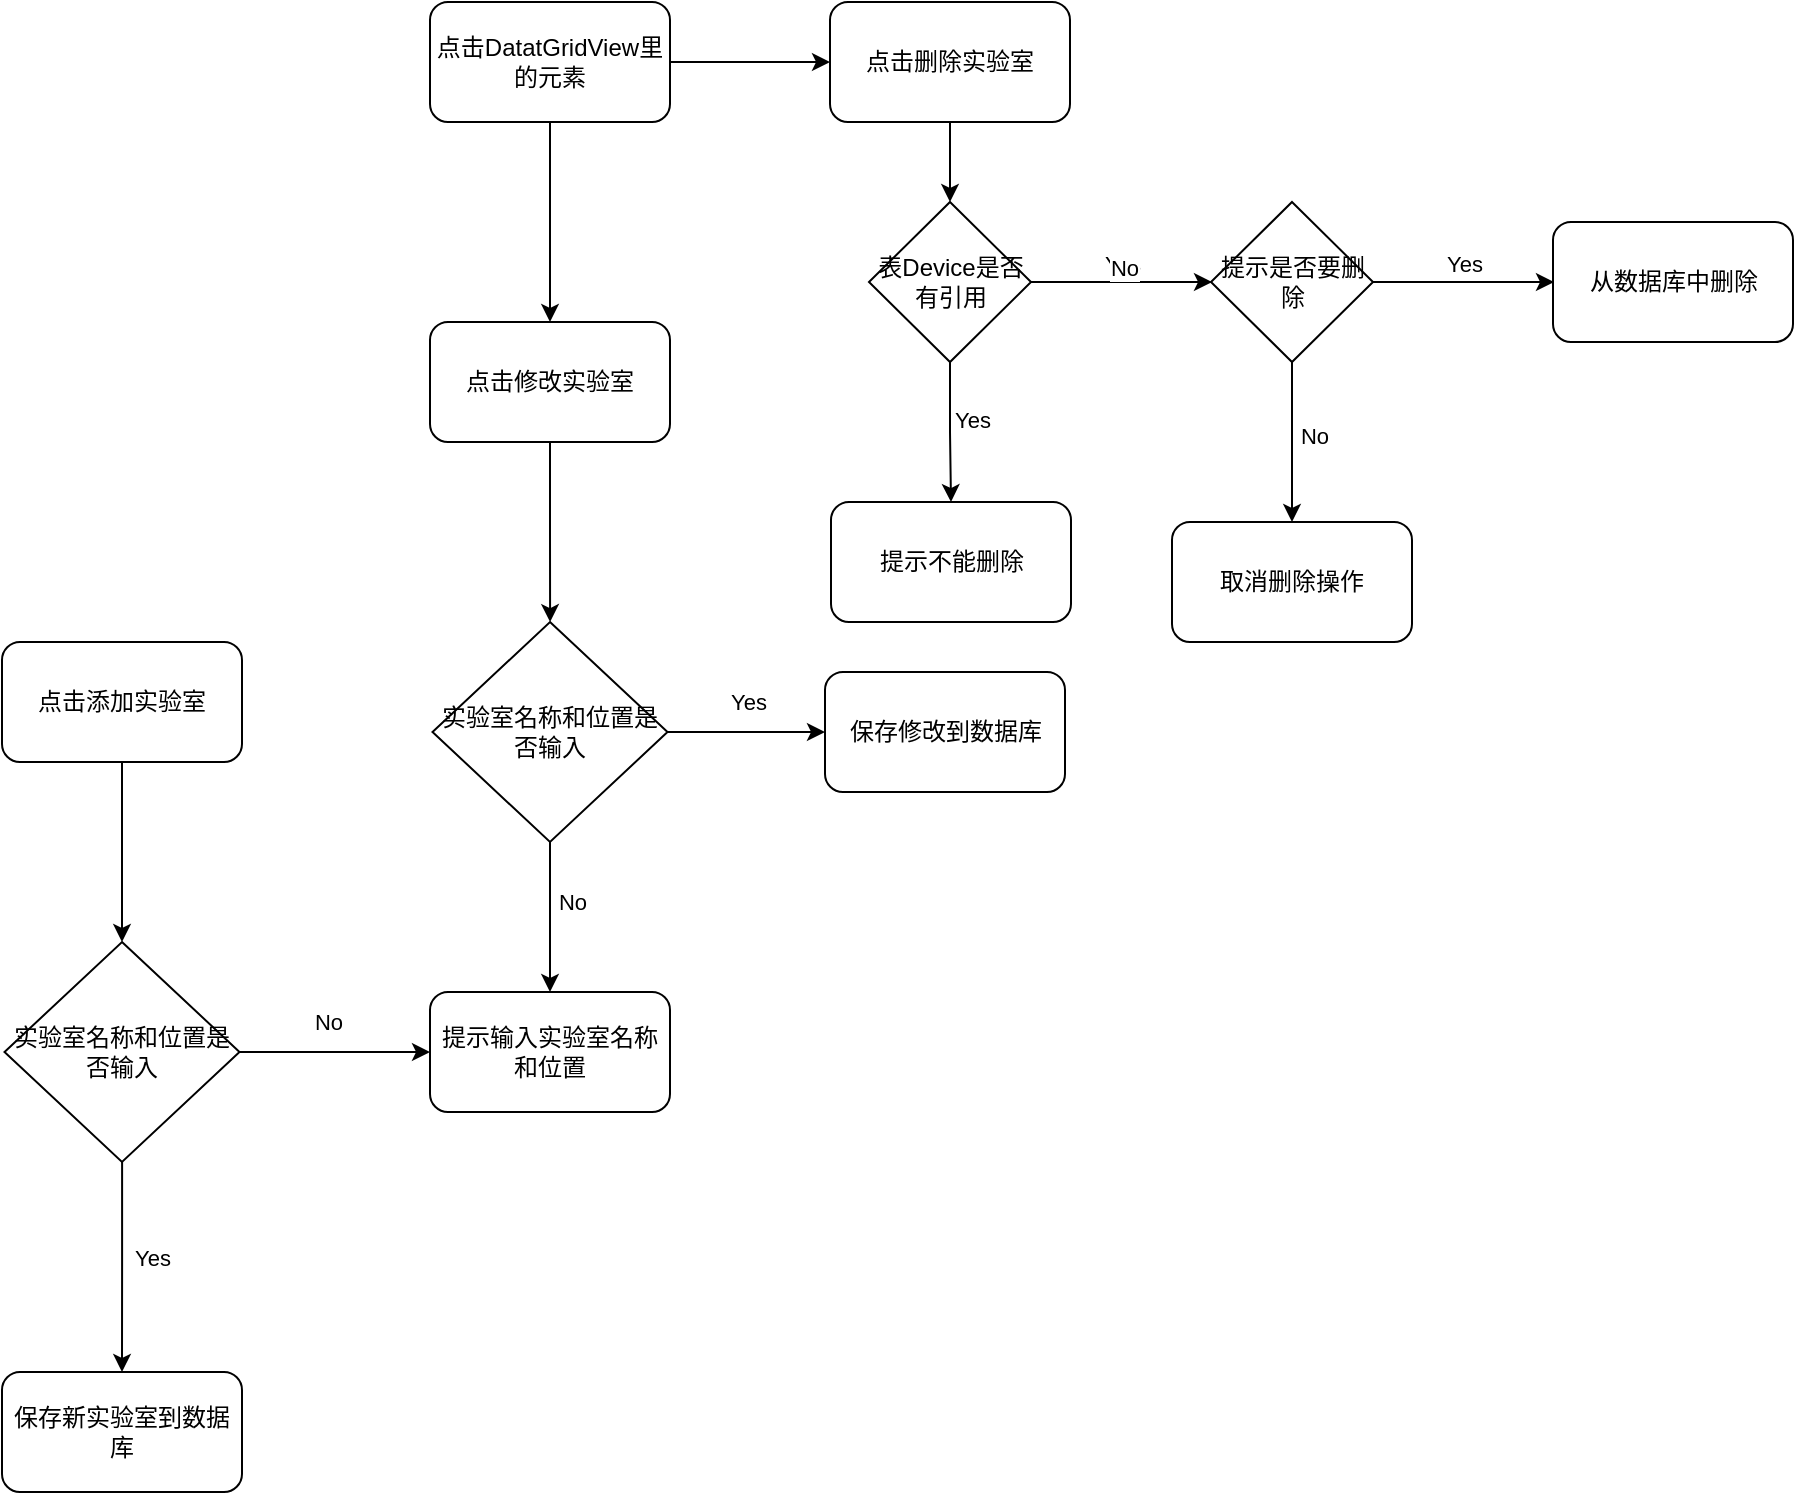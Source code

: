 <mxfile version="24.7.8">
  <diagram id="C5RBs43oDa-KdzZeNtuy" name="Page-1">
    <mxGraphModel dx="1104" dy="1922" grid="1" gridSize="10" guides="1" tooltips="1" connect="1" arrows="1" fold="1" page="1" pageScale="1" pageWidth="827" pageHeight="1169" math="0" shadow="0">
      <root>
        <mxCell id="WIyWlLk6GJQsqaUBKTNV-0" />
        <mxCell id="WIyWlLk6GJQsqaUBKTNV-1" parent="WIyWlLk6GJQsqaUBKTNV-0" />
        <mxCell id="3yjKPQuZrr2qQNjok_8Q-5" value="" style="edgeStyle=orthogonalEdgeStyle;rounded=0;orthogonalLoop=1;jettySize=auto;html=1;" parent="WIyWlLk6GJQsqaUBKTNV-1" source="3yjKPQuZrr2qQNjok_8Q-1" target="3yjKPQuZrr2qQNjok_8Q-4" edge="1">
          <mxGeometry relative="1" as="geometry" />
        </mxCell>
        <mxCell id="3yjKPQuZrr2qQNjok_8Q-11" value="Yes" style="edgeLabel;html=1;align=center;verticalAlign=middle;resizable=0;points=[];" parent="3yjKPQuZrr2qQNjok_8Q-5" vertex="1" connectable="0">
          <mxGeometry x="-0.092" y="4" relative="1" as="geometry">
            <mxPoint x="11" as="offset" />
          </mxGeometry>
        </mxCell>
        <mxCell id="3yjKPQuZrr2qQNjok_8Q-7" value="" style="edgeStyle=orthogonalEdgeStyle;rounded=0;orthogonalLoop=1;jettySize=auto;html=1;" parent="WIyWlLk6GJQsqaUBKTNV-1" source="3yjKPQuZrr2qQNjok_8Q-1" target="3yjKPQuZrr2qQNjok_8Q-6" edge="1">
          <mxGeometry relative="1" as="geometry" />
        </mxCell>
        <mxCell id="3yjKPQuZrr2qQNjok_8Q-10" value="No" style="edgeLabel;html=1;align=center;verticalAlign=middle;resizable=0;points=[];" parent="3yjKPQuZrr2qQNjok_8Q-7" vertex="1" connectable="0">
          <mxGeometry x="-0.204" y="-3" relative="1" as="geometry">
            <mxPoint x="6" y="-18" as="offset" />
          </mxGeometry>
        </mxCell>
        <mxCell id="3yjKPQuZrr2qQNjok_8Q-1" value="实验室名称和位置是否输入" style="rhombus;whiteSpace=wrap;html=1;" parent="WIyWlLk6GJQsqaUBKTNV-1" vertex="1">
          <mxGeometry x="196.25" y="320" width="117.5" height="110" as="geometry" />
        </mxCell>
        <mxCell id="3yjKPQuZrr2qQNjok_8Q-4" value="保存新实验室到数据库" style="rounded=1;whiteSpace=wrap;html=1;" parent="WIyWlLk6GJQsqaUBKTNV-1" vertex="1">
          <mxGeometry x="195" y="535" width="120" height="60" as="geometry" />
        </mxCell>
        <mxCell id="3yjKPQuZrr2qQNjok_8Q-6" value="提示输入实验室名称和位置" style="rounded=1;whiteSpace=wrap;html=1;" parent="WIyWlLk6GJQsqaUBKTNV-1" vertex="1">
          <mxGeometry x="409" y="345" width="120" height="60" as="geometry" />
        </mxCell>
        <mxCell id="3yjKPQuZrr2qQNjok_8Q-27" value="" style="edgeStyle=orthogonalEdgeStyle;rounded=0;orthogonalLoop=1;jettySize=auto;html=1;" parent="WIyWlLk6GJQsqaUBKTNV-1" source="3yjKPQuZrr2qQNjok_8Q-14" target="3yjKPQuZrr2qQNjok_8Q-26" edge="1">
          <mxGeometry relative="1" as="geometry" />
        </mxCell>
        <mxCell id="3yjKPQuZrr2qQNjok_8Q-14" value="点击DatatGridView里的元素" style="rounded=1;whiteSpace=wrap;html=1;" parent="WIyWlLk6GJQsqaUBKTNV-1" vertex="1">
          <mxGeometry x="409" y="-150" width="120" height="60" as="geometry" />
        </mxCell>
        <mxCell id="3yjKPQuZrr2qQNjok_8Q-21" style="edgeStyle=orthogonalEdgeStyle;rounded=0;orthogonalLoop=1;jettySize=auto;html=1;exitX=0.5;exitY=1;exitDx=0;exitDy=0;entryX=0.5;entryY=0;entryDx=0;entryDy=0;" parent="WIyWlLk6GJQsqaUBKTNV-1" source="3yjKPQuZrr2qQNjok_8Q-17" target="3yjKPQuZrr2qQNjok_8Q-6" edge="1">
          <mxGeometry relative="1" as="geometry" />
        </mxCell>
        <mxCell id="3yjKPQuZrr2qQNjok_8Q-22" value="No" style="edgeLabel;html=1;align=center;verticalAlign=middle;resizable=0;points=[];" parent="3yjKPQuZrr2qQNjok_8Q-21" vertex="1" connectable="0">
          <mxGeometry x="-0.307" y="2" relative="1" as="geometry">
            <mxPoint x="9" y="4" as="offset" />
          </mxGeometry>
        </mxCell>
        <mxCell id="3yjKPQuZrr2qQNjok_8Q-24" value="" style="edgeStyle=orthogonalEdgeStyle;rounded=0;orthogonalLoop=1;jettySize=auto;html=1;" parent="WIyWlLk6GJQsqaUBKTNV-1" source="3yjKPQuZrr2qQNjok_8Q-17" target="3yjKPQuZrr2qQNjok_8Q-23" edge="1">
          <mxGeometry relative="1" as="geometry" />
        </mxCell>
        <mxCell id="3yjKPQuZrr2qQNjok_8Q-25" value="Yes" style="edgeLabel;html=1;align=center;verticalAlign=middle;resizable=0;points=[];" parent="3yjKPQuZrr2qQNjok_8Q-24" vertex="1" connectable="0">
          <mxGeometry x="0.014" y="-1" relative="1" as="geometry">
            <mxPoint y="-16" as="offset" />
          </mxGeometry>
        </mxCell>
        <mxCell id="3yjKPQuZrr2qQNjok_8Q-17" value="实验室名称和位置是否输入" style="rhombus;whiteSpace=wrap;html=1;" parent="WIyWlLk6GJQsqaUBKTNV-1" vertex="1">
          <mxGeometry x="410.25" y="160" width="117.5" height="110" as="geometry" />
        </mxCell>
        <mxCell id="3yjKPQuZrr2qQNjok_8Q-19" value="" style="edgeStyle=orthogonalEdgeStyle;rounded=0;orthogonalLoop=1;jettySize=auto;html=1;exitX=0.5;exitY=1;exitDx=0;exitDy=0;entryX=0.5;entryY=0;entryDx=0;entryDy=0;" parent="WIyWlLk6GJQsqaUBKTNV-1" source="3yjKPQuZrr2qQNjok_8Q-14" target="3yjKPQuZrr2qQNjok_8Q-16" edge="1">
          <mxGeometry relative="1" as="geometry">
            <mxPoint x="469" y="-90" as="sourcePoint" />
            <mxPoint x="469" y="50" as="targetPoint" />
          </mxGeometry>
        </mxCell>
        <mxCell id="3yjKPQuZrr2qQNjok_8Q-20" style="edgeStyle=orthogonalEdgeStyle;rounded=0;orthogonalLoop=1;jettySize=auto;html=1;exitX=0.5;exitY=1;exitDx=0;exitDy=0;" parent="WIyWlLk6GJQsqaUBKTNV-1" source="3yjKPQuZrr2qQNjok_8Q-16" target="3yjKPQuZrr2qQNjok_8Q-17" edge="1">
          <mxGeometry relative="1" as="geometry" />
        </mxCell>
        <mxCell id="3yjKPQuZrr2qQNjok_8Q-16" value="点击修改实验室" style="rounded=1;whiteSpace=wrap;html=1;" parent="WIyWlLk6GJQsqaUBKTNV-1" vertex="1">
          <mxGeometry x="409" y="10" width="120" height="60" as="geometry" />
        </mxCell>
        <mxCell id="3yjKPQuZrr2qQNjok_8Q-23" value="保存修改到数据库" style="rounded=1;whiteSpace=wrap;html=1;" parent="WIyWlLk6GJQsqaUBKTNV-1" vertex="1">
          <mxGeometry x="606.5" y="185" width="120" height="60" as="geometry" />
        </mxCell>
        <mxCell id="3yjKPQuZrr2qQNjok_8Q-34" style="edgeStyle=orthogonalEdgeStyle;rounded=0;orthogonalLoop=1;jettySize=auto;html=1;exitX=0.5;exitY=1;exitDx=0;exitDy=0;entryX=0.5;entryY=0;entryDx=0;entryDy=0;" parent="WIyWlLk6GJQsqaUBKTNV-1" source="3yjKPQuZrr2qQNjok_8Q-26" target="3yjKPQuZrr2qQNjok_8Q-30" edge="1">
          <mxGeometry relative="1" as="geometry" />
        </mxCell>
        <mxCell id="3yjKPQuZrr2qQNjok_8Q-26" value="点击删除实验室" style="whiteSpace=wrap;html=1;rounded=1;" parent="WIyWlLk6GJQsqaUBKTNV-1" vertex="1">
          <mxGeometry x="609" y="-150" width="120" height="60" as="geometry" />
        </mxCell>
        <mxCell id="3yjKPQuZrr2qQNjok_8Q-32" value="" style="edgeStyle=orthogonalEdgeStyle;rounded=0;orthogonalLoop=1;jettySize=auto;html=1;" parent="WIyWlLk6GJQsqaUBKTNV-1" source="3yjKPQuZrr2qQNjok_8Q-30" edge="1">
          <mxGeometry relative="1" as="geometry">
            <mxPoint x="800" y="-10" as="targetPoint" />
          </mxGeometry>
        </mxCell>
        <mxCell id="3yjKPQuZrr2qQNjok_8Q-33" value="Yes" style="edgeLabel;html=1;align=center;verticalAlign=middle;resizable=0;points=[];" parent="3yjKPQuZrr2qQNjok_8Q-32" vertex="1" connectable="0">
          <mxGeometry x="0.015" y="2" relative="1" as="geometry">
            <mxPoint y="-8" as="offset" />
          </mxGeometry>
        </mxCell>
        <mxCell id="I4jK05xuS5qSULsT6KlE-8" value="No" style="edgeLabel;html=1;align=center;verticalAlign=middle;resizable=0;points=[];" parent="3yjKPQuZrr2qQNjok_8Q-32" vertex="1" connectable="0">
          <mxGeometry x="-0.004" y="8" relative="1" as="geometry">
            <mxPoint x="-7" y="-8" as="offset" />
          </mxGeometry>
        </mxCell>
        <mxCell id="3yjKPQuZrr2qQNjok_8Q-37" style="edgeStyle=orthogonalEdgeStyle;rounded=0;orthogonalLoop=1;jettySize=auto;html=1;exitX=0.5;exitY=1;exitDx=0;exitDy=0;entryX=0.5;entryY=0;entryDx=0;entryDy=0;" parent="WIyWlLk6GJQsqaUBKTNV-1" source="3yjKPQuZrr2qQNjok_8Q-30" target="3yjKPQuZrr2qQNjok_8Q-36" edge="1">
          <mxGeometry relative="1" as="geometry" />
        </mxCell>
        <mxCell id="I4jK05xuS5qSULsT6KlE-7" value="Yes" style="edgeLabel;html=1;align=center;verticalAlign=middle;resizable=0;points=[];" parent="3yjKPQuZrr2qQNjok_8Q-37" vertex="1" connectable="0">
          <mxGeometry x="-0.177" y="-1" relative="1" as="geometry">
            <mxPoint x="12" as="offset" />
          </mxGeometry>
        </mxCell>
        <mxCell id="3yjKPQuZrr2qQNjok_8Q-30" value="表Device是否有引用" style="rhombus;whiteSpace=wrap;html=1;" parent="WIyWlLk6GJQsqaUBKTNV-1" vertex="1">
          <mxGeometry x="628.5" y="-50" width="81" height="80" as="geometry" />
        </mxCell>
        <mxCell id="3yjKPQuZrr2qQNjok_8Q-36" value="提示不能删除" style="rounded=1;whiteSpace=wrap;html=1;" parent="WIyWlLk6GJQsqaUBKTNV-1" vertex="1">
          <mxGeometry x="609.5" y="100" width="120" height="60" as="geometry" />
        </mxCell>
        <mxCell id="3yjKPQuZrr2qQNjok_8Q-41" style="edgeStyle=orthogonalEdgeStyle;rounded=0;orthogonalLoop=1;jettySize=auto;html=1;exitX=0.5;exitY=1;exitDx=0;exitDy=0;entryX=0.5;entryY=0;entryDx=0;entryDy=0;" parent="WIyWlLk6GJQsqaUBKTNV-1" source="3yjKPQuZrr2qQNjok_8Q-40" target="3yjKPQuZrr2qQNjok_8Q-1" edge="1">
          <mxGeometry relative="1" as="geometry" />
        </mxCell>
        <mxCell id="3yjKPQuZrr2qQNjok_8Q-40" value="点击添加实验室" style="rounded=1;whiteSpace=wrap;html=1;" parent="WIyWlLk6GJQsqaUBKTNV-1" vertex="1">
          <mxGeometry x="195" y="170" width="120" height="60" as="geometry" />
        </mxCell>
        <mxCell id="I4jK05xuS5qSULsT6KlE-0" value="" style="edgeStyle=orthogonalEdgeStyle;rounded=0;orthogonalLoop=1;jettySize=auto;html=1;" parent="WIyWlLk6GJQsqaUBKTNV-1" source="I4jK05xuS5qSULsT6KlE-4" edge="1">
          <mxGeometry relative="1" as="geometry">
            <mxPoint x="971" y="-10" as="targetPoint" />
          </mxGeometry>
        </mxCell>
        <mxCell id="I4jK05xuS5qSULsT6KlE-1" value="Yes" style="edgeLabel;html=1;align=center;verticalAlign=middle;resizable=0;points=[];" parent="I4jK05xuS5qSULsT6KlE-0" vertex="1" connectable="0">
          <mxGeometry x="0.015" y="2" relative="1" as="geometry">
            <mxPoint y="-8" as="offset" />
          </mxGeometry>
        </mxCell>
        <mxCell id="I4jK05xuS5qSULsT6KlE-2" style="edgeStyle=orthogonalEdgeStyle;rounded=0;orthogonalLoop=1;jettySize=auto;html=1;exitX=0.5;exitY=1;exitDx=0;exitDy=0;entryX=0.5;entryY=0;entryDx=0;entryDy=0;" parent="WIyWlLk6GJQsqaUBKTNV-1" source="I4jK05xuS5qSULsT6KlE-4" target="I4jK05xuS5qSULsT6KlE-5" edge="1">
          <mxGeometry relative="1" as="geometry" />
        </mxCell>
        <mxCell id="I4jK05xuS5qSULsT6KlE-3" value="No" style="edgeLabel;html=1;align=center;verticalAlign=middle;resizable=0;points=[];" parent="I4jK05xuS5qSULsT6KlE-2" vertex="1" connectable="0">
          <mxGeometry x="-0.092" relative="1" as="geometry">
            <mxPoint x="11" as="offset" />
          </mxGeometry>
        </mxCell>
        <mxCell id="I4jK05xuS5qSULsT6KlE-4" value="提示是否要删除" style="rhombus;whiteSpace=wrap;html=1;" parent="WIyWlLk6GJQsqaUBKTNV-1" vertex="1">
          <mxGeometry x="799.5" y="-50" width="81" height="80" as="geometry" />
        </mxCell>
        <mxCell id="I4jK05xuS5qSULsT6KlE-5" value="取消删除操作" style="rounded=1;whiteSpace=wrap;html=1;" parent="WIyWlLk6GJQsqaUBKTNV-1" vertex="1">
          <mxGeometry x="780" y="110" width="120" height="60" as="geometry" />
        </mxCell>
        <mxCell id="I4jK05xuS5qSULsT6KlE-6" value="从数据库中删除" style="rounded=1;whiteSpace=wrap;html=1;" parent="WIyWlLk6GJQsqaUBKTNV-1" vertex="1">
          <mxGeometry x="970.5" y="-40" width="120" height="60" as="geometry" />
        </mxCell>
      </root>
    </mxGraphModel>
  </diagram>
</mxfile>
